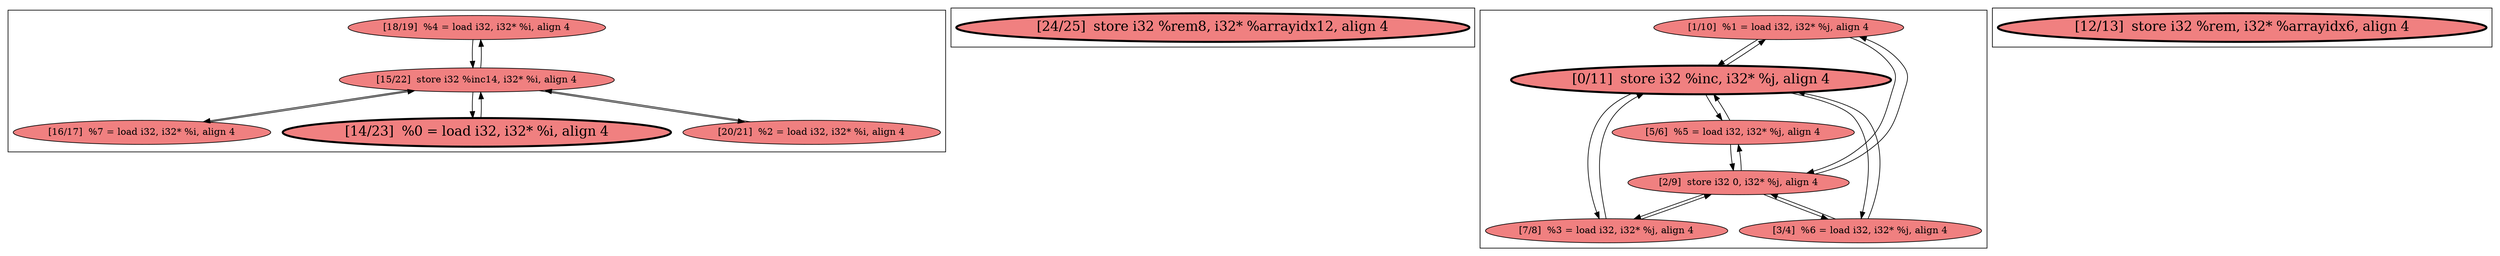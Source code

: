 
digraph G {





subgraph cluster3 {


node351 [fillcolor=lightcoral,label="[18/19]  %4 = load i32, i32* %i, align 4",shape=ellipse,style=filled ]
node350 [penwidth=3.0,fontsize=20,fillcolor=lightcoral,label="[14/23]  %0 = load i32, i32* %i, align 4",shape=ellipse,style=filled ]
node352 [fillcolor=lightcoral,label="[15/22]  store i32 %inc14, i32* %i, align 4",shape=ellipse,style=filled ]
node348 [fillcolor=lightcoral,label="[20/21]  %2 = load i32, i32* %i, align 4",shape=ellipse,style=filled ]
node349 [fillcolor=lightcoral,label="[16/17]  %7 = load i32, i32* %i, align 4",shape=ellipse,style=filled ]

node352->node348 [ ]
node348->node352 [ ]
node349->node352 [ ]
node351->node352 [ ]
node352->node349 [ ]
node352->node351 [ ]
node352->node350 [ ]
node350->node352 [ ]


}

subgraph cluster2 {


node347 [penwidth=3.0,fontsize=20,fillcolor=lightcoral,label="[24/25]  store i32 %rem8, i32* %arrayidx12, align 4",shape=ellipse,style=filled ]



}

subgraph cluster0 {


node345 [fillcolor=lightcoral,label="[1/10]  %1 = load i32, i32* %j, align 4",shape=ellipse,style=filled ]
node344 [fillcolor=lightcoral,label="[3/4]  %6 = load i32, i32* %j, align 4",shape=ellipse,style=filled ]
node343 [penwidth=3.0,fontsize=20,fillcolor=lightcoral,label="[0/11]  store i32 %inc, i32* %j, align 4",shape=ellipse,style=filled ]
node342 [fillcolor=lightcoral,label="[2/9]  store i32 0, i32* %j, align 4",shape=ellipse,style=filled ]
node340 [fillcolor=lightcoral,label="[7/8]  %3 = load i32, i32* %j, align 4",shape=ellipse,style=filled ]
node341 [fillcolor=lightcoral,label="[5/6]  %5 = load i32, i32* %j, align 4",shape=ellipse,style=filled ]

node341->node343 [ ]
node343->node341 [ ]
node342->node340 [ ]
node340->node343 [ ]
node342->node344 [ ]
node342->node341 [ ]
node340->node342 [ ]
node344->node342 [ ]
node343->node345 [ ]
node345->node342 [ ]
node345->node343 [ ]
node343->node340 [ ]
node344->node343 [ ]
node343->node344 [ ]
node341->node342 [ ]
node342->node345 [ ]


}

subgraph cluster1 {


node346 [penwidth=3.0,fontsize=20,fillcolor=lightcoral,label="[12/13]  store i32 %rem, i32* %arrayidx6, align 4",shape=ellipse,style=filled ]



}

}
